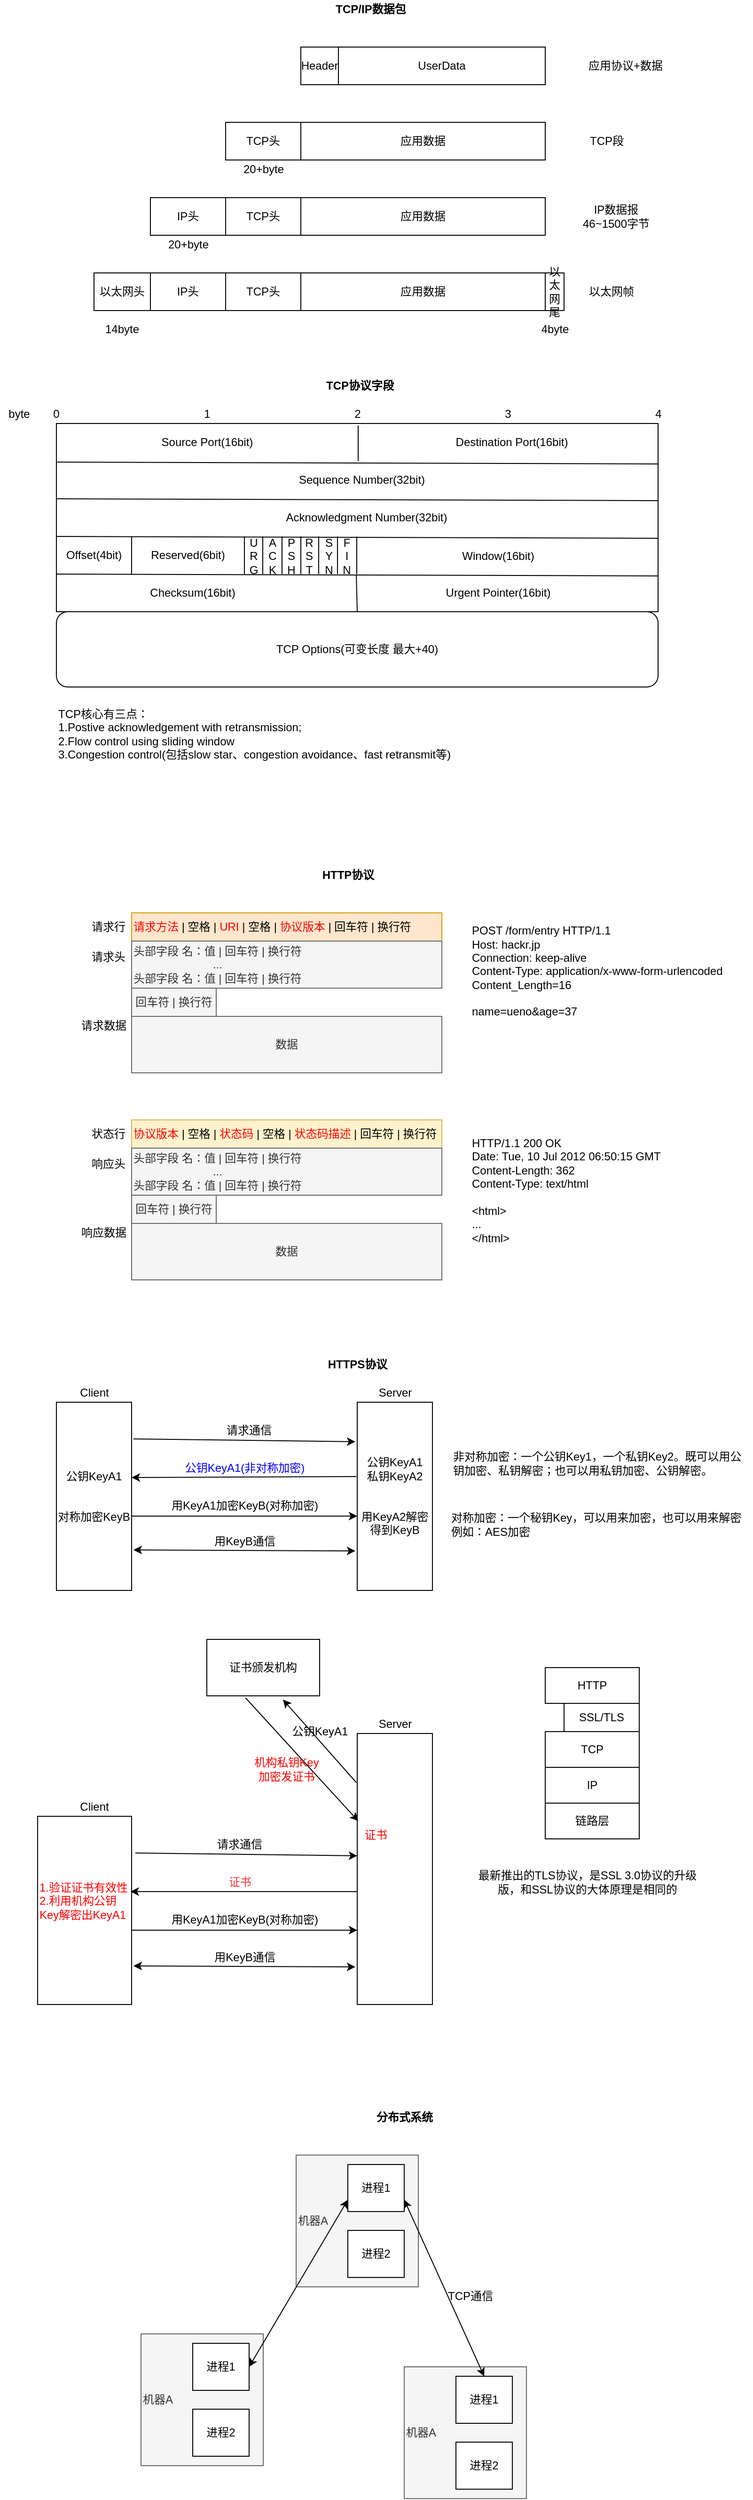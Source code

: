 <mxfile version="14.0.0" type="github">
  <diagram id="Xt9xidFTfuUBzC-xDNx0" name="第 1 页">
    <mxGraphModel dx="1422" dy="794" grid="1" gridSize="10" guides="1" tooltips="1" connect="1" arrows="1" fold="1" page="1" pageScale="1" pageWidth="827" pageHeight="1169" math="0" shadow="0">
      <root>
        <mxCell id="0" />
        <mxCell id="1" parent="0" />
        <mxCell id="f5RlpMbCLp7nDTK8K7TU-2" value="&lt;b&gt;TCP/IP数据包&lt;/b&gt;" style="text;html=1;align=center;verticalAlign=middle;resizable=0;points=[];autosize=1;" parent="1" vertex="1">
          <mxGeometry x="369" y="30" width="90" height="20" as="geometry" />
        </mxCell>
        <mxCell id="f5RlpMbCLp7nDTK8K7TU-3" value="UserData" style="rounded=0;whiteSpace=wrap;html=1;" parent="1" vertex="1">
          <mxGeometry x="380" y="80" width="220" height="40" as="geometry" />
        </mxCell>
        <mxCell id="f5RlpMbCLp7nDTK8K7TU-4" value="Header" style="rounded=0;whiteSpace=wrap;html=1;" parent="1" vertex="1">
          <mxGeometry x="340" y="80" width="40" height="40" as="geometry" />
        </mxCell>
        <mxCell id="f5RlpMbCLp7nDTK8K7TU-14" value="TCP头" style="rounded=0;whiteSpace=wrap;html=1;" parent="1" vertex="1">
          <mxGeometry x="260" y="320" width="80" height="40" as="geometry" />
        </mxCell>
        <mxCell id="f5RlpMbCLp7nDTK8K7TU-16" value="IP头" style="rounded=0;whiteSpace=wrap;html=1;" parent="1" vertex="1">
          <mxGeometry x="180" y="320" width="80" height="40" as="geometry" />
        </mxCell>
        <mxCell id="f5RlpMbCLp7nDTK8K7TU-20" value="以太网头" style="rounded=0;whiteSpace=wrap;html=1;" parent="1" vertex="1">
          <mxGeometry x="120" y="320" width="60" height="40" as="geometry" />
        </mxCell>
        <mxCell id="f5RlpMbCLp7nDTK8K7TU-21" value="以太网&lt;br&gt;尾" style="rounded=0;whiteSpace=wrap;html=1;" parent="1" vertex="1">
          <mxGeometry x="600" y="320" width="20" height="40" as="geometry" />
        </mxCell>
        <mxCell id="f5RlpMbCLp7nDTK8K7TU-23" value="应用数据" style="rounded=0;whiteSpace=wrap;html=1;" parent="1" vertex="1">
          <mxGeometry x="340" y="320" width="260" height="40" as="geometry" />
        </mxCell>
        <mxCell id="f5RlpMbCLp7nDTK8K7TU-24" value="14byte" style="text;html=1;strokeColor=none;fillColor=none;align=center;verticalAlign=middle;whiteSpace=wrap;rounded=0;" parent="1" vertex="1">
          <mxGeometry x="130" y="370" width="40" height="20" as="geometry" />
        </mxCell>
        <mxCell id="f5RlpMbCLp7nDTK8K7TU-25" value="20+byte" style="text;html=1;align=center;verticalAlign=middle;resizable=0;points=[];autosize=1;" parent="1" vertex="1">
          <mxGeometry x="190" y="280" width="60" height="20" as="geometry" />
        </mxCell>
        <mxCell id="f5RlpMbCLp7nDTK8K7TU-27" value="4byte" style="text;html=1;align=center;verticalAlign=middle;resizable=0;points=[];autosize=1;" parent="1" vertex="1">
          <mxGeometry x="590" y="370" width="40" height="20" as="geometry" />
        </mxCell>
        <mxCell id="f5RlpMbCLp7nDTK8K7TU-28" value="TCP头" style="rounded=0;whiteSpace=wrap;html=1;" parent="1" vertex="1">
          <mxGeometry x="260" y="240" width="80" height="40" as="geometry" />
        </mxCell>
        <mxCell id="f5RlpMbCLp7nDTK8K7TU-29" value="IP头" style="rounded=0;whiteSpace=wrap;html=1;" parent="1" vertex="1">
          <mxGeometry x="180" y="240" width="80" height="40" as="geometry" />
        </mxCell>
        <mxCell id="f5RlpMbCLp7nDTK8K7TU-32" value="应用数据" style="rounded=0;whiteSpace=wrap;html=1;" parent="1" vertex="1">
          <mxGeometry x="340" y="240" width="260" height="40" as="geometry" />
        </mxCell>
        <mxCell id="f5RlpMbCLp7nDTK8K7TU-37" value="以太网帧" style="text;html=1;align=center;verticalAlign=middle;resizable=0;points=[];autosize=1;" parent="1" vertex="1">
          <mxGeometry x="640" y="330" width="60" height="20" as="geometry" />
        </mxCell>
        <mxCell id="f5RlpMbCLp7nDTK8K7TU-38" value="IP数据报&lt;br&gt;46~1500字节" style="text;html=1;align=center;verticalAlign=middle;resizable=0;points=[];autosize=1;" parent="1" vertex="1">
          <mxGeometry x="630" y="245" width="90" height="30" as="geometry" />
        </mxCell>
        <mxCell id="f5RlpMbCLp7nDTK8K7TU-40" value="TCP头" style="rounded=0;whiteSpace=wrap;html=1;" parent="1" vertex="1">
          <mxGeometry x="260" y="160" width="80" height="40" as="geometry" />
        </mxCell>
        <mxCell id="f5RlpMbCLp7nDTK8K7TU-41" value="应用数据" style="rounded=0;whiteSpace=wrap;html=1;" parent="1" vertex="1">
          <mxGeometry x="340" y="160" width="260" height="40" as="geometry" />
        </mxCell>
        <mxCell id="f5RlpMbCLp7nDTK8K7TU-42" value="TCP段" style="text;html=1;align=center;verticalAlign=middle;resizable=0;points=[];autosize=1;" parent="1" vertex="1">
          <mxGeometry x="640" y="170" width="50" height="20" as="geometry" />
        </mxCell>
        <mxCell id="f5RlpMbCLp7nDTK8K7TU-43" value="应用协议+数据" style="text;html=1;align=center;verticalAlign=middle;resizable=0;points=[];autosize=1;" parent="1" vertex="1">
          <mxGeometry x="640" y="90" width="90" height="20" as="geometry" />
        </mxCell>
        <mxCell id="f5RlpMbCLp7nDTK8K7TU-44" value="20+byte" style="text;html=1;align=center;verticalAlign=middle;resizable=0;points=[];autosize=1;" parent="1" vertex="1">
          <mxGeometry x="270" y="200" width="60" height="20" as="geometry" />
        </mxCell>
        <mxCell id="f5RlpMbCLp7nDTK8K7TU-45" value="TCP协议字段" style="text;html=1;strokeColor=none;fillColor=none;align=center;verticalAlign=middle;whiteSpace=wrap;rounded=0;fontStyle=1" parent="1" vertex="1">
          <mxGeometry x="360" y="430" width="86" height="20" as="geometry" />
        </mxCell>
        <mxCell id="f5RlpMbCLp7nDTK8K7TU-46" value="" style="rounded=0;whiteSpace=wrap;html=1;" parent="1" vertex="1">
          <mxGeometry x="80" y="480" width="640" height="200" as="geometry" />
        </mxCell>
        <mxCell id="f5RlpMbCLp7nDTK8K7TU-47" value="0" style="text;html=1;strokeColor=none;fillColor=none;align=center;verticalAlign=middle;whiteSpace=wrap;rounded=0;" parent="1" vertex="1">
          <mxGeometry x="60" y="460" width="40" height="20" as="geometry" />
        </mxCell>
        <mxCell id="f5RlpMbCLp7nDTK8K7TU-48" value="1" style="text;html=1;align=center;verticalAlign=middle;resizable=0;points=[];autosize=1;" parent="1" vertex="1">
          <mxGeometry x="230" y="460" width="20" height="20" as="geometry" />
        </mxCell>
        <mxCell id="f5RlpMbCLp7nDTK8K7TU-49" value="byte" style="text;html=1;align=center;verticalAlign=middle;resizable=0;points=[];autosize=1;" parent="1" vertex="1">
          <mxGeometry x="20" y="460" width="40" height="20" as="geometry" />
        </mxCell>
        <mxCell id="f5RlpMbCLp7nDTK8K7TU-50" value="2" style="text;html=1;align=center;verticalAlign=middle;resizable=0;points=[];autosize=1;" parent="1" vertex="1">
          <mxGeometry x="390" y="460" width="20" height="20" as="geometry" />
        </mxCell>
        <mxCell id="f5RlpMbCLp7nDTK8K7TU-51" value="3" style="text;html=1;align=center;verticalAlign=middle;resizable=0;points=[];autosize=1;" parent="1" vertex="1">
          <mxGeometry x="550" y="460" width="20" height="20" as="geometry" />
        </mxCell>
        <mxCell id="f5RlpMbCLp7nDTK8K7TU-52" value="" style="endArrow=none;html=1;exitX=-0.002;exitY=0.205;exitDx=0;exitDy=0;exitPerimeter=0;entryX=0.998;entryY=0.215;entryDx=0;entryDy=0;entryPerimeter=0;" parent="1" edge="1">
          <mxGeometry width="50" height="50" relative="1" as="geometry">
            <mxPoint x="80.72" y="521" as="sourcePoint" />
            <mxPoint x="720.72" y="523" as="targetPoint" />
          </mxGeometry>
        </mxCell>
        <mxCell id="f5RlpMbCLp7nDTK8K7TU-53" value="" style="endArrow=none;html=1;exitX=-0.002;exitY=0.205;exitDx=0;exitDy=0;exitPerimeter=0;entryX=0.998;entryY=0.215;entryDx=0;entryDy=0;entryPerimeter=0;" parent="1" edge="1">
          <mxGeometry width="50" height="50" relative="1" as="geometry">
            <mxPoint x="80.0" y="560" as="sourcePoint" />
            <mxPoint x="720" y="562" as="targetPoint" />
          </mxGeometry>
        </mxCell>
        <mxCell id="f5RlpMbCLp7nDTK8K7TU-54" value="" style="endArrow=none;html=1;exitX=-0.002;exitY=0.205;exitDx=0;exitDy=0;exitPerimeter=0;entryX=0.998;entryY=0.215;entryDx=0;entryDy=0;entryPerimeter=0;" parent="1" edge="1">
          <mxGeometry width="50" height="50" relative="1" as="geometry">
            <mxPoint x="80" y="600" as="sourcePoint" />
            <mxPoint x="720" y="602" as="targetPoint" />
          </mxGeometry>
        </mxCell>
        <mxCell id="f5RlpMbCLp7nDTK8K7TU-55" value="" style="endArrow=none;html=1;exitX=-0.002;exitY=0.205;exitDx=0;exitDy=0;exitPerimeter=0;entryX=0.998;entryY=0.215;entryDx=0;entryDy=0;entryPerimeter=0;" parent="1" edge="1">
          <mxGeometry width="50" height="50" relative="1" as="geometry">
            <mxPoint x="80" y="640" as="sourcePoint" />
            <mxPoint x="720" y="642" as="targetPoint" />
          </mxGeometry>
        </mxCell>
        <mxCell id="f5RlpMbCLp7nDTK8K7TU-56" value="" style="endArrow=none;html=1;entryX=0.55;entryY=1.1;entryDx=0;entryDy=0;entryPerimeter=0;" parent="1" target="f5RlpMbCLp7nDTK8K7TU-50" edge="1">
          <mxGeometry width="50" height="50" relative="1" as="geometry">
            <mxPoint x="401" y="520" as="sourcePoint" />
            <mxPoint x="430" y="450" as="targetPoint" />
            <Array as="points">
              <mxPoint x="401" y="490" />
            </Array>
          </mxGeometry>
        </mxCell>
        <mxCell id="f5RlpMbCLp7nDTK8K7TU-57" value="4" style="text;html=1;align=center;verticalAlign=middle;resizable=0;points=[];autosize=1;" parent="1" vertex="1">
          <mxGeometry x="710" y="460" width="20" height="20" as="geometry" />
        </mxCell>
        <mxCell id="f5RlpMbCLp7nDTK8K7TU-58" value="Source Port(16bit)" style="text;html=1;strokeColor=none;fillColor=none;align=center;verticalAlign=middle;whiteSpace=wrap;rounded=0;" parent="1" vertex="1">
          <mxGeometry x="187.5" y="490" width="105" height="20" as="geometry" />
        </mxCell>
        <mxCell id="f5RlpMbCLp7nDTK8K7TU-59" value="Destination Port(16bit)" style="text;html=1;strokeColor=none;fillColor=none;align=center;verticalAlign=middle;whiteSpace=wrap;rounded=0;" parent="1" vertex="1">
          <mxGeometry x="497.5" y="490" width="132.5" height="20" as="geometry" />
        </mxCell>
        <mxCell id="f5RlpMbCLp7nDTK8K7TU-60" value="Sequence Number(32bit)" style="text;html=1;strokeColor=none;fillColor=none;align=center;verticalAlign=middle;whiteSpace=wrap;rounded=0;" parent="1" vertex="1">
          <mxGeometry x="330" y="530" width="150" height="20" as="geometry" />
        </mxCell>
        <mxCell id="f5RlpMbCLp7nDTK8K7TU-61" value="Acknowledgment Number(32bit)" style="text;html=1;strokeColor=none;fillColor=none;align=center;verticalAlign=middle;whiteSpace=wrap;rounded=0;" parent="1" vertex="1">
          <mxGeometry x="320" y="570" width="180" height="20" as="geometry" />
        </mxCell>
        <mxCell id="f5RlpMbCLp7nDTK8K7TU-62" value="" style="endArrow=none;html=1;" parent="1" edge="1">
          <mxGeometry width="50" height="50" relative="1" as="geometry">
            <mxPoint x="160" y="640" as="sourcePoint" />
            <mxPoint x="160" y="600" as="targetPoint" />
          </mxGeometry>
        </mxCell>
        <mxCell id="f5RlpMbCLp7nDTK8K7TU-63" value="Offset(4bit)" style="text;html=1;strokeColor=none;fillColor=none;align=center;verticalAlign=middle;whiteSpace=wrap;rounded=0;" parent="1" vertex="1">
          <mxGeometry x="100" y="610" width="40" height="20" as="geometry" />
        </mxCell>
        <mxCell id="f5RlpMbCLp7nDTK8K7TU-65" value="" style="endArrow=none;html=1;exitX=0.25;exitY=1;exitDx=0;exitDy=0;" parent="1" edge="1">
          <mxGeometry width="50" height="50" relative="1" as="geometry">
            <mxPoint x="280" y="640" as="sourcePoint" />
            <mxPoint x="280" y="600" as="targetPoint" />
          </mxGeometry>
        </mxCell>
        <mxCell id="f5RlpMbCLp7nDTK8K7TU-66" value="Reserved(6bit)" style="text;html=1;strokeColor=none;fillColor=none;align=center;verticalAlign=middle;whiteSpace=wrap;rounded=0;" parent="1" vertex="1">
          <mxGeometry x="180" y="610" width="80" height="20" as="geometry" />
        </mxCell>
        <mxCell id="f5RlpMbCLp7nDTK8K7TU-67" value="" style="endArrow=none;html=1;" parent="1" edge="1">
          <mxGeometry width="50" height="50" relative="1" as="geometry">
            <mxPoint x="399.5" y="640" as="sourcePoint" />
            <mxPoint x="399.5" y="600" as="targetPoint" />
          </mxGeometry>
        </mxCell>
        <mxCell id="f5RlpMbCLp7nDTK8K7TU-72" value="" style="endArrow=none;html=1;" parent="1" edge="1">
          <mxGeometry width="50" height="50" relative="1" as="geometry">
            <mxPoint x="340" y="640" as="sourcePoint" />
            <mxPoint x="340" y="600" as="targetPoint" />
          </mxGeometry>
        </mxCell>
        <mxCell id="f5RlpMbCLp7nDTK8K7TU-73" value="" style="endArrow=none;html=1;" parent="1" edge="1">
          <mxGeometry width="50" height="50" relative="1" as="geometry">
            <mxPoint x="320" y="640" as="sourcePoint" />
            <mxPoint x="320" y="600" as="targetPoint" />
          </mxGeometry>
        </mxCell>
        <mxCell id="f5RlpMbCLp7nDTK8K7TU-74" value="" style="endArrow=none;html=1;" parent="1" edge="1">
          <mxGeometry width="50" height="50" relative="1" as="geometry">
            <mxPoint x="299.5" y="640" as="sourcePoint" />
            <mxPoint x="299.5" y="600" as="targetPoint" />
          </mxGeometry>
        </mxCell>
        <mxCell id="f5RlpMbCLp7nDTK8K7TU-75" value="" style="endArrow=none;html=1;" parent="1" edge="1">
          <mxGeometry width="50" height="50" relative="1" as="geometry">
            <mxPoint x="359" y="640" as="sourcePoint" />
            <mxPoint x="359" y="600" as="targetPoint" />
          </mxGeometry>
        </mxCell>
        <mxCell id="f5RlpMbCLp7nDTK8K7TU-76" value="" style="endArrow=none;html=1;" parent="1" edge="1">
          <mxGeometry width="50" height="50" relative="1" as="geometry">
            <mxPoint x="379" y="640" as="sourcePoint" />
            <mxPoint x="379" y="600" as="targetPoint" />
          </mxGeometry>
        </mxCell>
        <mxCell id="f5RlpMbCLp7nDTK8K7TU-77" value="U&lt;br&gt;R&lt;br&gt;G" style="text;html=1;strokeColor=none;fillColor=none;align=center;verticalAlign=middle;whiteSpace=wrap;rounded=0;labelPosition=center;verticalLabelPosition=middle;horizontal=0;rotation=90;" parent="1" vertex="1">
          <mxGeometry x="270" y="611" width="40" height="20" as="geometry" />
        </mxCell>
        <mxCell id="f5RlpMbCLp7nDTK8K7TU-79" value="A&lt;br&gt;C&lt;br&gt;K" style="text;html=1;strokeColor=none;fillColor=none;align=center;verticalAlign=middle;whiteSpace=wrap;rounded=0;labelPosition=center;verticalLabelPosition=middle;horizontal=0;rotation=90;" parent="1" vertex="1">
          <mxGeometry x="290" y="611" width="40" height="20" as="geometry" />
        </mxCell>
        <mxCell id="f5RlpMbCLp7nDTK8K7TU-80" value="P&lt;br&gt;S&lt;br&gt;H" style="text;html=1;strokeColor=none;fillColor=none;align=center;verticalAlign=middle;whiteSpace=wrap;rounded=0;labelPosition=center;verticalLabelPosition=middle;horizontal=0;rotation=90;" parent="1" vertex="1">
          <mxGeometry x="310" y="611" width="40" height="20" as="geometry" />
        </mxCell>
        <mxCell id="f5RlpMbCLp7nDTK8K7TU-81" value="R&lt;br&gt;S&lt;br&gt;T" style="text;html=1;strokeColor=none;fillColor=none;align=center;verticalAlign=middle;whiteSpace=wrap;rounded=0;labelPosition=center;verticalLabelPosition=middle;horizontal=0;rotation=90;" parent="1" vertex="1">
          <mxGeometry x="329" y="611" width="40" height="20" as="geometry" />
        </mxCell>
        <mxCell id="f5RlpMbCLp7nDTK8K7TU-82" value="S&lt;br&gt;Y&lt;br&gt;N" style="text;html=1;strokeColor=none;fillColor=none;align=center;verticalAlign=middle;whiteSpace=wrap;rounded=0;labelPosition=center;verticalLabelPosition=middle;horizontal=0;rotation=90;" parent="1" vertex="1">
          <mxGeometry x="350" y="611" width="40" height="20" as="geometry" />
        </mxCell>
        <mxCell id="f5RlpMbCLp7nDTK8K7TU-83" value="F&lt;br&gt;I&lt;br&gt;N" style="text;html=1;strokeColor=none;fillColor=none;align=center;verticalAlign=middle;whiteSpace=wrap;rounded=0;labelPosition=center;verticalLabelPosition=middle;horizontal=0;rotation=90;" parent="1" vertex="1">
          <mxGeometry x="369" y="611" width="40" height="20" as="geometry" />
        </mxCell>
        <mxCell id="f5RlpMbCLp7nDTK8K7TU-84" value="Window(16bit)" style="text;html=1;strokeColor=none;fillColor=none;align=center;verticalAlign=middle;whiteSpace=wrap;rounded=0;" parent="1" vertex="1">
          <mxGeometry x="530" y="611" width="40" height="20" as="geometry" />
        </mxCell>
        <mxCell id="f5RlpMbCLp7nDTK8K7TU-85" value="" style="endArrow=none;html=1;exitX=0.5;exitY=1;exitDx=0;exitDy=0;entryX=1;entryY=0;entryDx=0;entryDy=0;" parent="1" source="f5RlpMbCLp7nDTK8K7TU-46" target="f5RlpMbCLp7nDTK8K7TU-83" edge="1">
          <mxGeometry width="50" height="50" relative="1" as="geometry">
            <mxPoint x="370" y="530" as="sourcePoint" />
            <mxPoint x="420" y="480" as="targetPoint" />
          </mxGeometry>
        </mxCell>
        <mxCell id="f5RlpMbCLp7nDTK8K7TU-86" value="Checksum(16bit)" style="text;html=1;strokeColor=none;fillColor=none;align=center;verticalAlign=middle;whiteSpace=wrap;rounded=0;" parent="1" vertex="1">
          <mxGeometry x="205" y="650" width="40" height="20" as="geometry" />
        </mxCell>
        <mxCell id="f5RlpMbCLp7nDTK8K7TU-87" value="Urgent Pointer(16bit)" style="text;html=1;strokeColor=none;fillColor=none;align=center;verticalAlign=middle;whiteSpace=wrap;rounded=0;" parent="1" vertex="1">
          <mxGeometry x="460" y="650" width="180" height="20" as="geometry" />
        </mxCell>
        <mxCell id="f5RlpMbCLp7nDTK8K7TU-88" value="TCP Options(可变长度 最大+40)" style="rounded=1;whiteSpace=wrap;html=1;" parent="1" vertex="1">
          <mxGeometry x="80" y="680" width="640" height="80" as="geometry" />
        </mxCell>
        <mxCell id="5uUBZNAHBMfYTh1UcovI-1" value="TCP核心有三点：&lt;br&gt;1.Postive acknowledgement with retransmission;&lt;br&gt;2.Flow control using sliding window&lt;br&gt;3.Congestion control(包括slow star、congestion avoidance、fast retransmit等)" style="text;html=1;align=left;verticalAlign=middle;resizable=0;points=[];autosize=1;" parent="1" vertex="1">
          <mxGeometry x="80" y="780" width="430" height="60" as="geometry" />
        </mxCell>
        <mxCell id="OU787CpGufShT57sqAW3-1" value="&lt;b&gt;HTTP协议&lt;/b&gt;" style="text;html=1;align=center;verticalAlign=middle;resizable=0;points=[];autosize=1;" parent="1" vertex="1">
          <mxGeometry x="355" y="950" width="70" height="20" as="geometry" />
        </mxCell>
        <mxCell id="OU787CpGufShT57sqAW3-2" value="&lt;font color=&quot;#ff0000&quot;&gt;请求方法&lt;/font&gt; | 空格 | &lt;font color=&quot;#ff0000&quot;&gt;URI&lt;/font&gt; | 空格 | &lt;font color=&quot;#ff0000&quot;&gt;协议版本&lt;/font&gt; | 回车符 | 换行符" style="rounded=0;whiteSpace=wrap;html=1;align=left;fillColor=#ffe6cc;strokeColor=#d79b00;" parent="1" vertex="1">
          <mxGeometry x="160" y="1000" width="330" height="30" as="geometry" />
        </mxCell>
        <mxCell id="OU787CpGufShT57sqAW3-3" value="请求行" style="text;html=1;align=center;verticalAlign=middle;resizable=0;points=[];autosize=1;" parent="1" vertex="1">
          <mxGeometry x="110" y="1005" width="50" height="20" as="geometry" />
        </mxCell>
        <mxCell id="OU787CpGufShT57sqAW3-4" value="请求头" style="text;html=1;align=center;verticalAlign=middle;resizable=0;points=[];autosize=1;" parent="1" vertex="1">
          <mxGeometry x="110" y="1037" width="50" height="20" as="geometry" />
        </mxCell>
        <mxCell id="OU787CpGufShT57sqAW3-5" value="&lt;div style=&quot;text-align: center&quot;&gt;&lt;span&gt;头部字段 名：值 | 回车符 | 换行符&lt;/span&gt;&lt;/div&gt;&lt;div style=&quot;text-align: center&quot;&gt;&lt;span&gt;...&lt;/span&gt;&lt;/div&gt;&lt;div style=&quot;text-align: center&quot;&gt;头部字段 名：值 | 回车符 | 换行符&lt;br&gt;&lt;/div&gt;" style="rounded=0;whiteSpace=wrap;html=1;align=left;fillColor=#f5f5f5;strokeColor=#666666;fontColor=#333333;" parent="1" vertex="1">
          <mxGeometry x="160" y="1030" width="330" height="50" as="geometry" />
        </mxCell>
        <mxCell id="OU787CpGufShT57sqAW3-6" value="回车符 | 换行符" style="rounded=0;whiteSpace=wrap;html=1;fillColor=#f5f5f5;strokeColor=#666666;fontColor=#333333;" parent="1" vertex="1">
          <mxGeometry x="160" y="1080" width="90" height="30" as="geometry" />
        </mxCell>
        <mxCell id="OU787CpGufShT57sqAW3-7" value="数据" style="rounded=0;whiteSpace=wrap;html=1;fillColor=#f5f5f5;strokeColor=#666666;fontColor=#333333;" parent="1" vertex="1">
          <mxGeometry x="160" y="1110" width="330" height="60" as="geometry" />
        </mxCell>
        <mxCell id="OU787CpGufShT57sqAW3-10" value="请求数据" style="text;html=1;align=center;verticalAlign=middle;resizable=0;points=[];autosize=1;" parent="1" vertex="1">
          <mxGeometry x="100" y="1110" width="60" height="20" as="geometry" />
        </mxCell>
        <mxCell id="OU787CpGufShT57sqAW3-11" value="POST /form/entry HTTP/1.1&lt;br&gt;Host: hackr.jp&lt;br&gt;Connection: keep-alive&lt;br&gt;Content-Type: application/x-www-form-urlencoded&lt;br&gt;Content_Length=16&lt;br&gt;&lt;br&gt;name=ueno&amp;amp;age=37" style="text;html=1;strokeColor=none;fillColor=none;align=left;verticalAlign=middle;whiteSpace=wrap;rounded=0;" parent="1" vertex="1">
          <mxGeometry x="520" y="977" width="300" height="170" as="geometry" />
        </mxCell>
        <mxCell id="OU787CpGufShT57sqAW3-12" value="&lt;font color=&quot;#ff0000&quot;&gt;协议版本&lt;/font&gt; | 空格 | &lt;font color=&quot;#ff0000&quot;&gt;状态码&lt;/font&gt; | 空格 | &lt;font color=&quot;#ff0000&quot;&gt;状态码描述&lt;/font&gt; | 回车符 | 换行符" style="rounded=0;whiteSpace=wrap;html=1;align=left;fillColor=#fff2cc;strokeColor=#d6b656;" parent="1" vertex="1">
          <mxGeometry x="160" y="1220" width="330" height="30" as="geometry" />
        </mxCell>
        <mxCell id="OU787CpGufShT57sqAW3-13" value="状态行" style="text;html=1;align=center;verticalAlign=middle;resizable=0;points=[];autosize=1;" parent="1" vertex="1">
          <mxGeometry x="110" y="1225" width="50" height="20" as="geometry" />
        </mxCell>
        <mxCell id="OU787CpGufShT57sqAW3-14" value="响应头" style="text;html=1;align=center;verticalAlign=middle;resizable=0;points=[];autosize=1;" parent="1" vertex="1">
          <mxGeometry x="110" y="1257" width="50" height="20" as="geometry" />
        </mxCell>
        <mxCell id="OU787CpGufShT57sqAW3-15" value="&lt;div style=&quot;text-align: center&quot;&gt;&lt;span&gt;头部字段 名：值 | 回车符 | 换行符&lt;/span&gt;&lt;/div&gt;&lt;div style=&quot;text-align: center&quot;&gt;&lt;span&gt;...&lt;/span&gt;&lt;/div&gt;&lt;div style=&quot;text-align: center&quot;&gt;头部字段 名：值 | 回车符 | 换行符&lt;br&gt;&lt;/div&gt;" style="rounded=0;whiteSpace=wrap;html=1;align=left;fillColor=#f5f5f5;strokeColor=#666666;fontColor=#333333;" parent="1" vertex="1">
          <mxGeometry x="160" y="1250" width="330" height="50" as="geometry" />
        </mxCell>
        <mxCell id="OU787CpGufShT57sqAW3-16" value="回车符 | 换行符" style="rounded=0;whiteSpace=wrap;html=1;fillColor=#f5f5f5;strokeColor=#666666;fontColor=#333333;" parent="1" vertex="1">
          <mxGeometry x="160" y="1300" width="90" height="30" as="geometry" />
        </mxCell>
        <mxCell id="OU787CpGufShT57sqAW3-17" value="数据" style="rounded=0;whiteSpace=wrap;html=1;fillColor=#f5f5f5;strokeColor=#666666;fontColor=#333333;" parent="1" vertex="1">
          <mxGeometry x="160" y="1330" width="330" height="60" as="geometry" />
        </mxCell>
        <mxCell id="OU787CpGufShT57sqAW3-18" value="响应数据" style="text;html=1;align=center;verticalAlign=middle;resizable=0;points=[];autosize=1;" parent="1" vertex="1">
          <mxGeometry x="100" y="1330" width="60" height="20" as="geometry" />
        </mxCell>
        <mxCell id="OU787CpGufShT57sqAW3-19" value="HTTP/1.1 200 OK&lt;br&gt;Date: Tue, 10 Jul 2012 06:50:15 GMT&lt;br&gt;Content-Length: 362&lt;br&gt;Content-Type: text/html&lt;br&gt;&lt;br&gt;&amp;lt;html&amp;gt;&lt;br&gt;...&lt;br&gt;&amp;lt;/html&amp;gt;" style="text;html=1;strokeColor=none;fillColor=none;align=left;verticalAlign=middle;whiteSpace=wrap;rounded=0;" parent="1" vertex="1">
          <mxGeometry x="520" y="1210" width="300" height="170" as="geometry" />
        </mxCell>
        <mxCell id="SFkeahgh9NaGpD96TDWq-1" value="&lt;b&gt;HTTPS协议&lt;/b&gt;" style="text;html=1;align=center;verticalAlign=middle;resizable=0;points=[];autosize=1;" parent="1" vertex="1">
          <mxGeometry x="360" y="1470" width="80" height="20" as="geometry" />
        </mxCell>
        <mxCell id="SFkeahgh9NaGpD96TDWq-3" value="公钥KeyA1&lt;br&gt;&lt;br&gt;&lt;br&gt;对称加密KeyB" style="rounded=0;whiteSpace=wrap;html=1;" parent="1" vertex="1">
          <mxGeometry x="80" y="1520" width="80" height="200" as="geometry" />
        </mxCell>
        <mxCell id="SFkeahgh9NaGpD96TDWq-4" value="&lt;div&gt;&lt;/div&gt;公钥KeyA1&lt;br&gt;私钥KeyA2&lt;br&gt;&lt;br&gt;&lt;br&gt;用KeyA2解密得到KeyB" style="rounded=0;whiteSpace=wrap;html=1;" parent="1" vertex="1">
          <mxGeometry x="400" y="1520" width="80" height="200" as="geometry" />
        </mxCell>
        <mxCell id="SFkeahgh9NaGpD96TDWq-5" value="" style="endArrow=classic;html=1;exitX=1.025;exitY=0.195;exitDx=0;exitDy=0;exitPerimeter=0;entryX=-0.025;entryY=0.21;entryDx=0;entryDy=0;entryPerimeter=0;" parent="1" source="SFkeahgh9NaGpD96TDWq-3" target="SFkeahgh9NaGpD96TDWq-4" edge="1">
          <mxGeometry width="50" height="50" relative="1" as="geometry">
            <mxPoint x="390" y="1830" as="sourcePoint" />
            <mxPoint x="440" y="1780" as="targetPoint" />
          </mxGeometry>
        </mxCell>
        <mxCell id="SFkeahgh9NaGpD96TDWq-6" value="请求通信" style="text;html=1;strokeColor=none;fillColor=none;align=center;verticalAlign=middle;whiteSpace=wrap;rounded=0;" parent="1" vertex="1">
          <mxGeometry x="260" y="1540" width="50" height="20" as="geometry" />
        </mxCell>
        <mxCell id="SFkeahgh9NaGpD96TDWq-7" value="" style="endArrow=classic;html=1;entryX=1;entryY=0.4;entryDx=0;entryDy=0;entryPerimeter=0;exitX=-0.012;exitY=0.395;exitDx=0;exitDy=0;exitPerimeter=0;" parent="1" source="SFkeahgh9NaGpD96TDWq-4" target="SFkeahgh9NaGpD96TDWq-3" edge="1">
          <mxGeometry width="50" height="50" relative="1" as="geometry">
            <mxPoint x="270" y="1820" as="sourcePoint" />
            <mxPoint x="320" y="1770" as="targetPoint" />
          </mxGeometry>
        </mxCell>
        <mxCell id="SFkeahgh9NaGpD96TDWq-8" value="公钥KeyA1(非对称加密)" style="text;html=1;align=center;verticalAlign=middle;resizable=0;points=[];autosize=1;fontColor=#0000FF;" parent="1" vertex="1">
          <mxGeometry x="210" y="1580" width="140" height="20" as="geometry" />
        </mxCell>
        <mxCell id="SFkeahgh9NaGpD96TDWq-9" value="" style="endArrow=classic;html=1;entryX=0;entryY=0.605;entryDx=0;entryDy=0;entryPerimeter=0;" parent="1" target="SFkeahgh9NaGpD96TDWq-4" edge="1">
          <mxGeometry width="50" height="50" relative="1" as="geometry">
            <mxPoint x="160" y="1641" as="sourcePoint" />
            <mxPoint x="320" y="1760" as="targetPoint" />
          </mxGeometry>
        </mxCell>
        <mxCell id="SFkeahgh9NaGpD96TDWq-10" value="用KeyA1加密KeyB(对称加密)" style="text;html=1;align=center;verticalAlign=middle;resizable=0;points=[];autosize=1;" parent="1" vertex="1">
          <mxGeometry x="195" y="1620" width="170" height="20" as="geometry" />
        </mxCell>
        <mxCell id="SFkeahgh9NaGpD96TDWq-11" value="" style="endArrow=classic;startArrow=classic;html=1;exitX=1.025;exitY=0.785;exitDx=0;exitDy=0;exitPerimeter=0;entryX=-0.025;entryY=0.79;entryDx=0;entryDy=0;entryPerimeter=0;" parent="1" source="SFkeahgh9NaGpD96TDWq-3" target="SFkeahgh9NaGpD96TDWq-4" edge="1">
          <mxGeometry width="50" height="50" relative="1" as="geometry">
            <mxPoint x="270" y="1800" as="sourcePoint" />
            <mxPoint x="320" y="1750" as="targetPoint" />
          </mxGeometry>
        </mxCell>
        <mxCell id="SFkeahgh9NaGpD96TDWq-12" value="用KeyB通信" style="text;html=1;align=center;verticalAlign=middle;resizable=0;points=[];autosize=1;" parent="1" vertex="1">
          <mxGeometry x="240" y="1658" width="80" height="20" as="geometry" />
        </mxCell>
        <mxCell id="SFkeahgh9NaGpD96TDWq-13" value="Client" style="text;html=1;align=center;verticalAlign=middle;resizable=0;points=[];autosize=1;" parent="1" vertex="1">
          <mxGeometry x="95" y="1500" width="50" height="20" as="geometry" />
        </mxCell>
        <mxCell id="SFkeahgh9NaGpD96TDWq-14" value="Server" style="text;html=1;align=center;verticalAlign=middle;resizable=0;points=[];autosize=1;" parent="1" vertex="1">
          <mxGeometry x="415" y="1500" width="50" height="20" as="geometry" />
        </mxCell>
        <mxCell id="SFkeahgh9NaGpD96TDWq-15" value="对称加密：一个秘钥Key，可以用来加密，也可以用来解密&lt;br&gt;例如：AES加密" style="text;html=1;strokeColor=none;fillColor=none;align=left;verticalAlign=middle;whiteSpace=wrap;rounded=0;" parent="1" vertex="1">
          <mxGeometry x="497.5" y="1640" width="320" height="20" as="geometry" />
        </mxCell>
        <mxCell id="SFkeahgh9NaGpD96TDWq-16" value="非对称加密：一个公钥Key1，一个私钥Key2。既可以用公钥加密、私钥解密；也可以用私钥加密、公钥解密。" style="text;html=1;strokeColor=none;fillColor=none;align=left;verticalAlign=middle;whiteSpace=wrap;rounded=0;" parent="1" vertex="1">
          <mxGeometry x="500" y="1560" width="320" height="50" as="geometry" />
        </mxCell>
        <mxCell id="SFkeahgh9NaGpD96TDWq-17" value="证书颁发机构" style="rounded=0;whiteSpace=wrap;html=1;align=center;" parent="1" vertex="1">
          <mxGeometry x="240" y="1772" width="120" height="60" as="geometry" />
        </mxCell>
        <mxCell id="SFkeahgh9NaGpD96TDWq-18" value="Server" style="text;html=1;align=center;verticalAlign=middle;resizable=0;points=[];autosize=1;" parent="1" vertex="1">
          <mxGeometry x="415" y="1852" width="50" height="20" as="geometry" />
        </mxCell>
        <mxCell id="SFkeahgh9NaGpD96TDWq-19" value="&lt;div&gt;&lt;/div&gt;" style="rounded=0;whiteSpace=wrap;html=1;" parent="1" vertex="1">
          <mxGeometry x="400" y="1872" width="80" height="288" as="geometry" />
        </mxCell>
        <mxCell id="SFkeahgh9NaGpD96TDWq-20" value="" style="endArrow=classic;html=1;exitX=-0.012;exitY=0.181;exitDx=0;exitDy=0;entryX=0.675;entryY=1.067;entryDx=0;entryDy=0;entryPerimeter=0;exitPerimeter=0;" parent="1" source="SFkeahgh9NaGpD96TDWq-19" target="SFkeahgh9NaGpD96TDWq-17" edge="1">
          <mxGeometry width="50" height="50" relative="1" as="geometry">
            <mxPoint x="390" y="1860" as="sourcePoint" />
            <mxPoint x="440" y="1810" as="targetPoint" />
          </mxGeometry>
        </mxCell>
        <mxCell id="SFkeahgh9NaGpD96TDWq-21" value="公钥KeyA1" style="text;html=1;align=center;verticalAlign=middle;resizable=0;points=[];autosize=1;" parent="1" vertex="1">
          <mxGeometry x="325" y="1860" width="70" height="20" as="geometry" />
        </mxCell>
        <mxCell id="SFkeahgh9NaGpD96TDWq-22" value="" style="endArrow=classic;html=1;exitX=0.342;exitY=1.033;exitDx=0;exitDy=0;exitPerimeter=0;entryX=0.013;entryY=0.323;entryDx=0;entryDy=0;entryPerimeter=0;" parent="1" source="SFkeahgh9NaGpD96TDWq-17" target="SFkeahgh9NaGpD96TDWq-19" edge="1">
          <mxGeometry width="50" height="50" relative="1" as="geometry">
            <mxPoint x="390" y="1860" as="sourcePoint" />
            <mxPoint x="440" y="1810" as="targetPoint" />
          </mxGeometry>
        </mxCell>
        <mxCell id="SFkeahgh9NaGpD96TDWq-23" value="机构私钥Key加密发证书" style="text;html=1;strokeColor=none;fillColor=none;align=center;verticalAlign=middle;whiteSpace=wrap;rounded=0;fontColor=#FF0000;" parent="1" vertex="1">
          <mxGeometry x="285" y="1900" width="80" height="20" as="geometry" />
        </mxCell>
        <mxCell id="SFkeahgh9NaGpD96TDWq-26" value="Client" style="text;html=1;align=center;verticalAlign=middle;resizable=0;points=[];autosize=1;" parent="1" vertex="1">
          <mxGeometry x="95" y="1940" width="50" height="20" as="geometry" />
        </mxCell>
        <mxCell id="SFkeahgh9NaGpD96TDWq-27" value="" style="rounded=0;whiteSpace=wrap;html=1;" parent="1" vertex="1">
          <mxGeometry x="60" y="1960" width="100" height="200" as="geometry" />
        </mxCell>
        <mxCell id="SFkeahgh9NaGpD96TDWq-28" value="请求通信" style="text;html=1;strokeColor=none;fillColor=none;align=center;verticalAlign=middle;whiteSpace=wrap;rounded=0;" parent="1" vertex="1">
          <mxGeometry x="250" y="1980" width="50" height="20" as="geometry" />
        </mxCell>
        <mxCell id="SFkeahgh9NaGpD96TDWq-29" value="" style="endArrow=classic;html=1;exitX=1.025;exitY=0.195;exitDx=0;exitDy=0;exitPerimeter=0;entryX=-0.025;entryY=0.21;entryDx=0;entryDy=0;entryPerimeter=0;" parent="1" edge="1">
          <mxGeometry width="50" height="50" relative="1" as="geometry">
            <mxPoint x="164" y="1999" as="sourcePoint" />
            <mxPoint x="400" y="2002" as="targetPoint" />
          </mxGeometry>
        </mxCell>
        <mxCell id="SFkeahgh9NaGpD96TDWq-31" value="" style="endArrow=classic;html=1;entryX=0.988;entryY=0.4;entryDx=0;entryDy=0;entryPerimeter=0;" parent="1" target="SFkeahgh9NaGpD96TDWq-27" edge="1">
          <mxGeometry width="50" height="50" relative="1" as="geometry">
            <mxPoint x="400" y="2040" as="sourcePoint" />
            <mxPoint x="440" y="1890" as="targetPoint" />
          </mxGeometry>
        </mxCell>
        <mxCell id="SFkeahgh9NaGpD96TDWq-32" value="证书" style="text;html=1;align=center;verticalAlign=middle;resizable=0;points=[];autosize=1;fontColor=#FF3333;" parent="1" vertex="1">
          <mxGeometry x="255" y="2020" width="40" height="20" as="geometry" />
        </mxCell>
        <mxCell id="SFkeahgh9NaGpD96TDWq-34" value="1.验证证书有效性&lt;br&gt;2.利用机构公钥Key解密出KeyA1" style="text;html=1;strokeColor=none;fillColor=none;align=left;verticalAlign=middle;whiteSpace=wrap;rounded=0;fontColor=#FF0000;" parent="1" vertex="1">
          <mxGeometry x="60" y="2040" width="100" height="20" as="geometry" />
        </mxCell>
        <mxCell id="SFkeahgh9NaGpD96TDWq-36" value="" style="endArrow=classic;html=1;entryX=0;entryY=0.605;entryDx=0;entryDy=0;entryPerimeter=0;" parent="1" edge="1">
          <mxGeometry width="50" height="50" relative="1" as="geometry">
            <mxPoint x="160" y="2081" as="sourcePoint" />
            <mxPoint x="400" y="2081" as="targetPoint" />
          </mxGeometry>
        </mxCell>
        <mxCell id="SFkeahgh9NaGpD96TDWq-37" value="用KeyA1加密KeyB(对称加密)" style="text;html=1;align=center;verticalAlign=middle;resizable=0;points=[];autosize=1;" parent="1" vertex="1">
          <mxGeometry x="195" y="2060" width="170" height="20" as="geometry" />
        </mxCell>
        <mxCell id="SFkeahgh9NaGpD96TDWq-38" value="" style="endArrow=classic;startArrow=classic;html=1;exitX=1.025;exitY=0.785;exitDx=0;exitDy=0;exitPerimeter=0;entryX=-0.025;entryY=0.79;entryDx=0;entryDy=0;entryPerimeter=0;" parent="1" edge="1">
          <mxGeometry width="50" height="50" relative="1" as="geometry">
            <mxPoint x="162" y="2119" as="sourcePoint" />
            <mxPoint x="398" y="2120" as="targetPoint" />
          </mxGeometry>
        </mxCell>
        <mxCell id="SFkeahgh9NaGpD96TDWq-39" value="用KeyB通信" style="text;html=1;align=center;verticalAlign=middle;resizable=0;points=[];autosize=1;" parent="1" vertex="1">
          <mxGeometry x="240" y="2100" width="80" height="20" as="geometry" />
        </mxCell>
        <mxCell id="SFkeahgh9NaGpD96TDWq-40" value="证书" style="text;html=1;strokeColor=none;fillColor=none;align=center;verticalAlign=middle;whiteSpace=wrap;rounded=0;fontColor=#FF0000;" parent="1" vertex="1">
          <mxGeometry x="400" y="1970" width="40" height="20" as="geometry" />
        </mxCell>
        <mxCell id="SFkeahgh9NaGpD96TDWq-41" value="&lt;font color=&quot;#000000&quot;&gt;HTTP&lt;/font&gt;" style="rounded=0;whiteSpace=wrap;html=1;fontColor=#FF0000;align=center;" parent="1" vertex="1">
          <mxGeometry x="600" y="1802" width="100" height="38" as="geometry" />
        </mxCell>
        <mxCell id="SFkeahgh9NaGpD96TDWq-42" value="&lt;font color=&quot;#000000&quot;&gt;TCP&lt;/font&gt;" style="rounded=0;whiteSpace=wrap;html=1;fontColor=#FF0000;align=center;" parent="1" vertex="1">
          <mxGeometry x="600" y="1870" width="100" height="38" as="geometry" />
        </mxCell>
        <mxCell id="SFkeahgh9NaGpD96TDWq-43" value="&lt;font color=&quot;#000000&quot;&gt;IP&lt;/font&gt;" style="rounded=0;whiteSpace=wrap;html=1;fontColor=#FF0000;align=center;" parent="1" vertex="1">
          <mxGeometry x="600" y="1908" width="100" height="38" as="geometry" />
        </mxCell>
        <mxCell id="SFkeahgh9NaGpD96TDWq-44" value="&lt;font color=&quot;#000000&quot;&gt;链路层&lt;/font&gt;" style="rounded=0;whiteSpace=wrap;html=1;fontColor=#FF0000;align=center;" parent="1" vertex="1">
          <mxGeometry x="600" y="1946" width="100" height="38" as="geometry" />
        </mxCell>
        <mxCell id="SFkeahgh9NaGpD96TDWq-45" value="&lt;font color=&quot;#000000&quot;&gt;SSL/TLS&lt;/font&gt;" style="rounded=0;whiteSpace=wrap;html=1;fontColor=#FF0000;align=center;" parent="1" vertex="1">
          <mxGeometry x="620" y="1840" width="80" height="30" as="geometry" />
        </mxCell>
        <mxCell id="SFkeahgh9NaGpD96TDWq-47" value="最新推出的TLS协议，是SSL 3.0协议的升级版，和SSL协议的大体原理是相同的" style="text;html=1;strokeColor=none;fillColor=none;align=center;verticalAlign=middle;whiteSpace=wrap;rounded=0;" parent="1" vertex="1">
          <mxGeometry x="520" y="2000" width="250" height="60" as="geometry" />
        </mxCell>
        <mxCell id="yPa_9RNtjWYZJjqRxC-B-1" value="&lt;b&gt;分布式系统&lt;/b&gt;" style="text;html=1;align=center;verticalAlign=middle;resizable=0;points=[];autosize=1;" vertex="1" parent="1">
          <mxGeometry x="410" y="2270" width="80" height="20" as="geometry" />
        </mxCell>
        <mxCell id="yPa_9RNtjWYZJjqRxC-B-2" value="机器A" style="whiteSpace=wrap;html=1;align=left;fillColor=#f5f5f5;strokeColor=#666666;fontColor=#333333;" vertex="1" parent="1">
          <mxGeometry x="335" y="2320" width="130" height="140" as="geometry" />
        </mxCell>
        <mxCell id="yPa_9RNtjWYZJjqRxC-B-3" value="进程1" style="rounded=0;whiteSpace=wrap;html=1;" vertex="1" parent="1">
          <mxGeometry x="390" y="2330" width="60" height="50" as="geometry" />
        </mxCell>
        <mxCell id="yPa_9RNtjWYZJjqRxC-B-4" value="进程2" style="rounded=0;whiteSpace=wrap;html=1;" vertex="1" parent="1">
          <mxGeometry x="390" y="2400" width="60" height="50" as="geometry" />
        </mxCell>
        <mxCell id="yPa_9RNtjWYZJjqRxC-B-6" value="机器A" style="whiteSpace=wrap;html=1;align=left;fillColor=#f5f5f5;strokeColor=#666666;fontColor=#333333;" vertex="1" parent="1">
          <mxGeometry x="170" y="2510" width="130" height="140" as="geometry" />
        </mxCell>
        <mxCell id="yPa_9RNtjWYZJjqRxC-B-7" value="进程1" style="rounded=0;whiteSpace=wrap;html=1;" vertex="1" parent="1">
          <mxGeometry x="225" y="2520" width="60" height="50" as="geometry" />
        </mxCell>
        <mxCell id="yPa_9RNtjWYZJjqRxC-B-8" value="进程2" style="rounded=0;whiteSpace=wrap;html=1;" vertex="1" parent="1">
          <mxGeometry x="225" y="2590" width="60" height="50" as="geometry" />
        </mxCell>
        <mxCell id="yPa_9RNtjWYZJjqRxC-B-9" value="机器A" style="whiteSpace=wrap;html=1;align=left;fillColor=#f5f5f5;strokeColor=#666666;fontColor=#333333;" vertex="1" parent="1">
          <mxGeometry x="450" y="2545" width="130" height="140" as="geometry" />
        </mxCell>
        <mxCell id="yPa_9RNtjWYZJjqRxC-B-10" value="进程1" style="rounded=0;whiteSpace=wrap;html=1;" vertex="1" parent="1">
          <mxGeometry x="505" y="2555" width="60" height="50" as="geometry" />
        </mxCell>
        <mxCell id="yPa_9RNtjWYZJjqRxC-B-11" value="进程2" style="rounded=0;whiteSpace=wrap;html=1;" vertex="1" parent="1">
          <mxGeometry x="505" y="2625" width="60" height="50" as="geometry" />
        </mxCell>
        <mxCell id="yPa_9RNtjWYZJjqRxC-B-12" value="" style="endArrow=classic;startArrow=classic;html=1;exitX=1;exitY=0.5;exitDx=0;exitDy=0;entryX=0;entryY=0.75;entryDx=0;entryDy=0;" edge="1" parent="1" source="yPa_9RNtjWYZJjqRxC-B-7" target="yPa_9RNtjWYZJjqRxC-B-3">
          <mxGeometry width="50" height="50" relative="1" as="geometry">
            <mxPoint x="390" y="2430" as="sourcePoint" />
            <mxPoint x="440" y="2380" as="targetPoint" />
          </mxGeometry>
        </mxCell>
        <mxCell id="yPa_9RNtjWYZJjqRxC-B-13" value="" style="endArrow=classic;startArrow=classic;html=1;exitX=0.5;exitY=0;exitDx=0;exitDy=0;entryX=1;entryY=0.75;entryDx=0;entryDy=0;" edge="1" parent="1" source="yPa_9RNtjWYZJjqRxC-B-10" target="yPa_9RNtjWYZJjqRxC-B-3">
          <mxGeometry width="50" height="50" relative="1" as="geometry">
            <mxPoint x="390" y="2430" as="sourcePoint" />
            <mxPoint x="440" y="2380" as="targetPoint" />
          </mxGeometry>
        </mxCell>
        <mxCell id="yPa_9RNtjWYZJjqRxC-B-14" value="TCP通信" style="text;html=1;align=center;verticalAlign=middle;resizable=0;points=[];autosize=1;" vertex="1" parent="1">
          <mxGeometry x="490" y="2460" width="60" height="20" as="geometry" />
        </mxCell>
      </root>
    </mxGraphModel>
  </diagram>
</mxfile>
